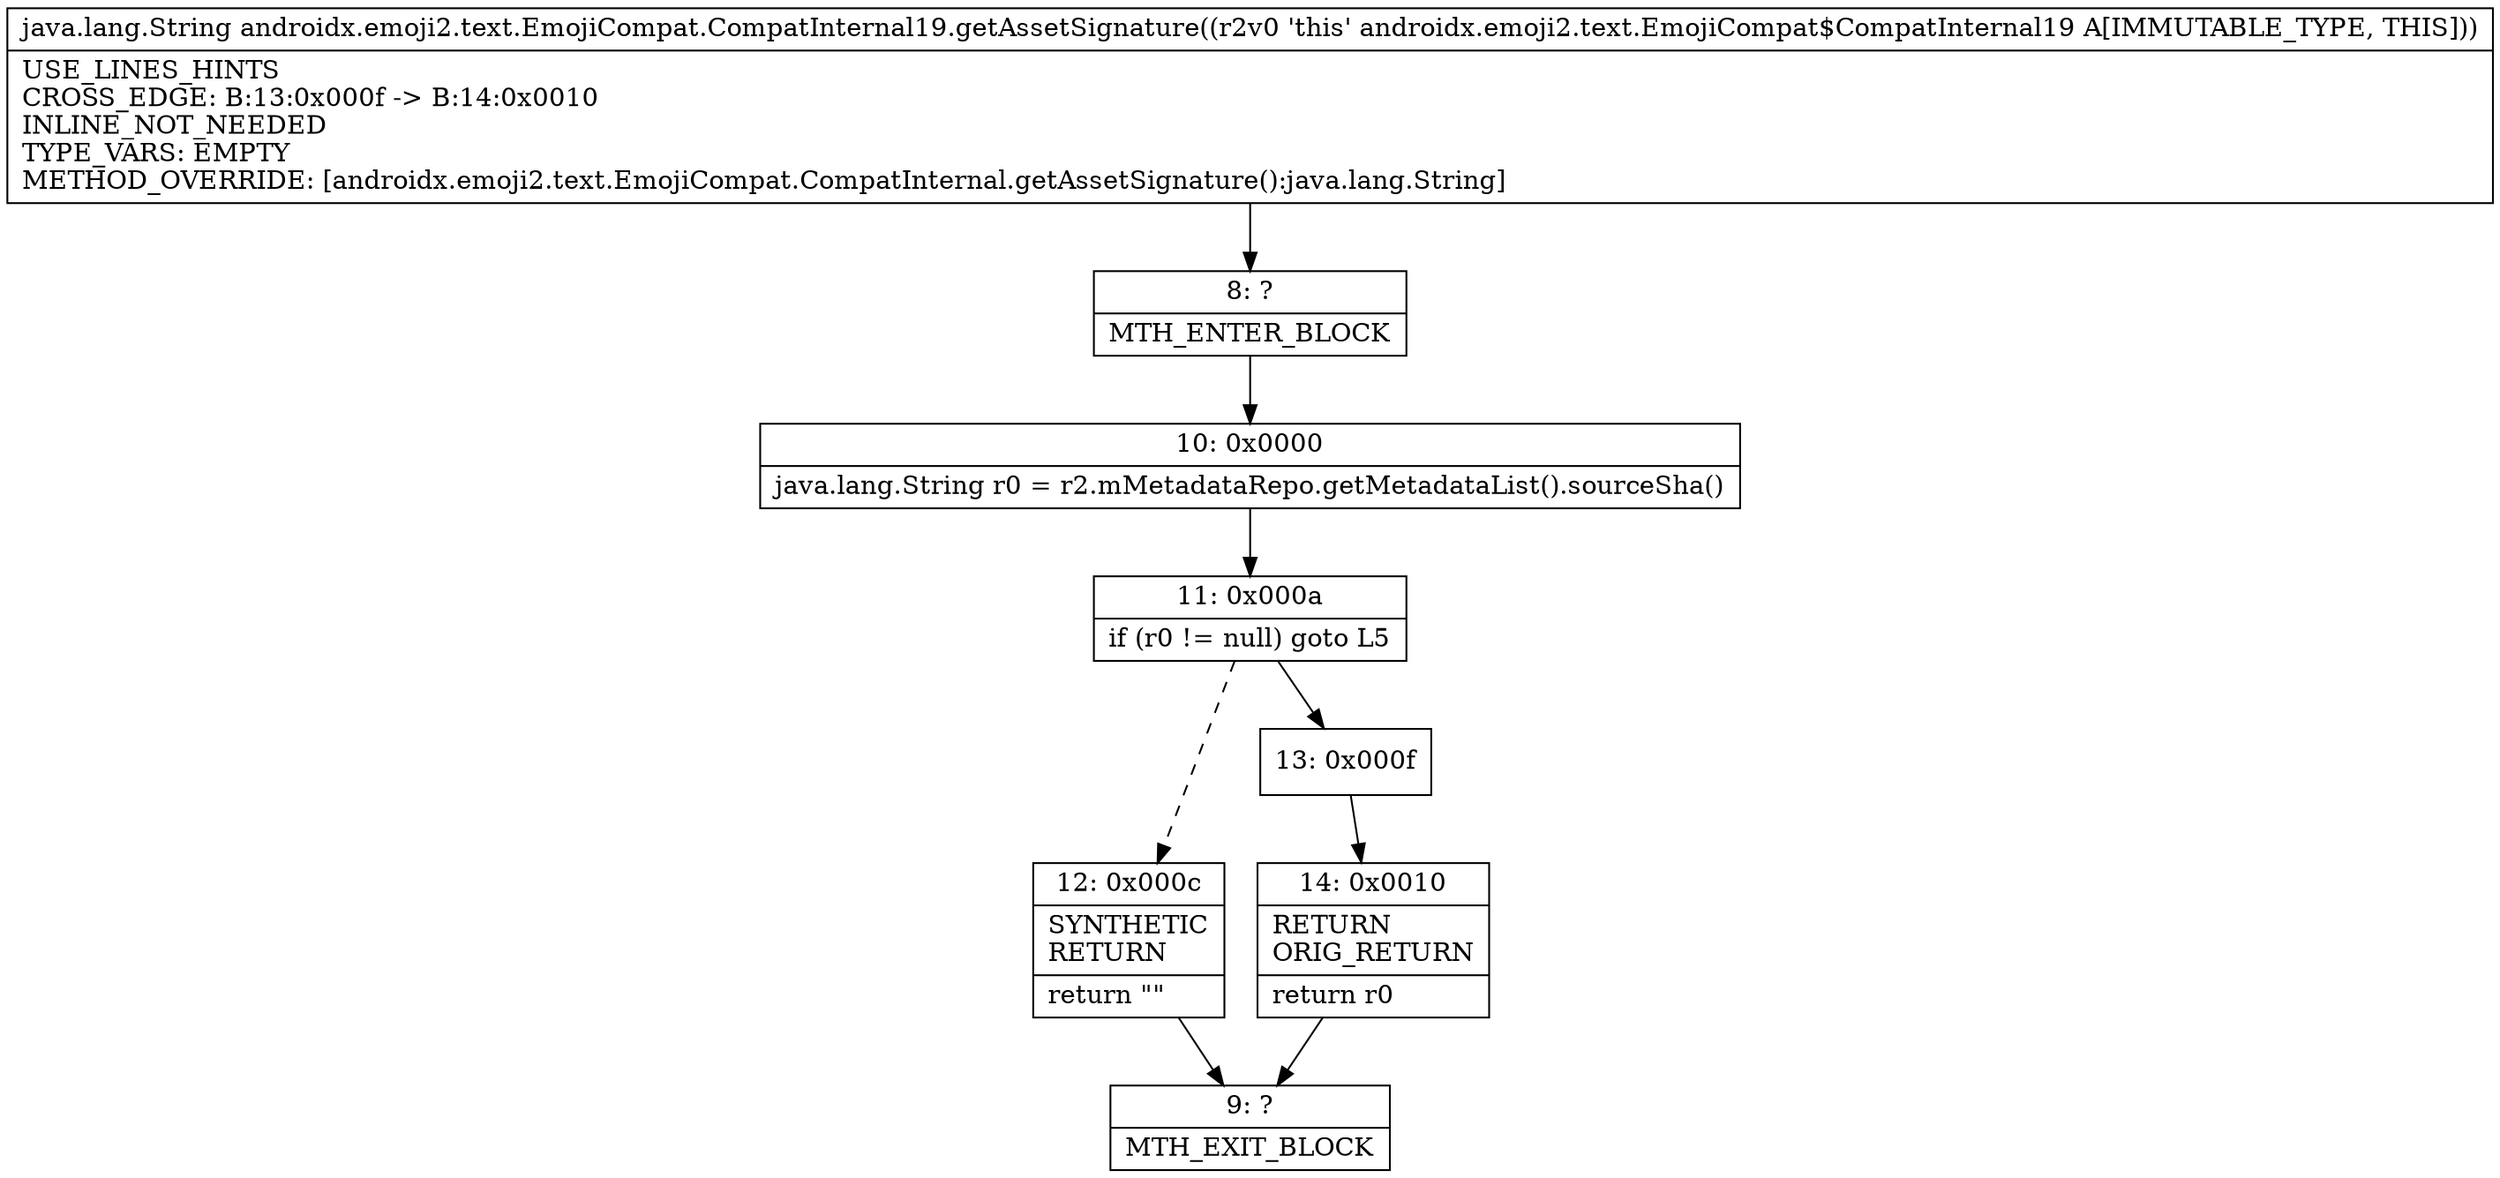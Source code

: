 digraph "CFG forandroidx.emoji2.text.EmojiCompat.CompatInternal19.getAssetSignature()Ljava\/lang\/String;" {
Node_8 [shape=record,label="{8\:\ ?|MTH_ENTER_BLOCK\l}"];
Node_10 [shape=record,label="{10\:\ 0x0000|java.lang.String r0 = r2.mMetadataRepo.getMetadataList().sourceSha()\l}"];
Node_11 [shape=record,label="{11\:\ 0x000a|if (r0 != null) goto L5\l}"];
Node_12 [shape=record,label="{12\:\ 0x000c|SYNTHETIC\lRETURN\l|return \"\"\l}"];
Node_9 [shape=record,label="{9\:\ ?|MTH_EXIT_BLOCK\l}"];
Node_13 [shape=record,label="{13\:\ 0x000f}"];
Node_14 [shape=record,label="{14\:\ 0x0010|RETURN\lORIG_RETURN\l|return r0\l}"];
MethodNode[shape=record,label="{java.lang.String androidx.emoji2.text.EmojiCompat.CompatInternal19.getAssetSignature((r2v0 'this' androidx.emoji2.text.EmojiCompat$CompatInternal19 A[IMMUTABLE_TYPE, THIS]))  | USE_LINES_HINTS\lCROSS_EDGE: B:13:0x000f \-\> B:14:0x0010\lINLINE_NOT_NEEDED\lTYPE_VARS: EMPTY\lMETHOD_OVERRIDE: [androidx.emoji2.text.EmojiCompat.CompatInternal.getAssetSignature():java.lang.String]\l}"];
MethodNode -> Node_8;Node_8 -> Node_10;
Node_10 -> Node_11;
Node_11 -> Node_12[style=dashed];
Node_11 -> Node_13;
Node_12 -> Node_9;
Node_13 -> Node_14;
Node_14 -> Node_9;
}

